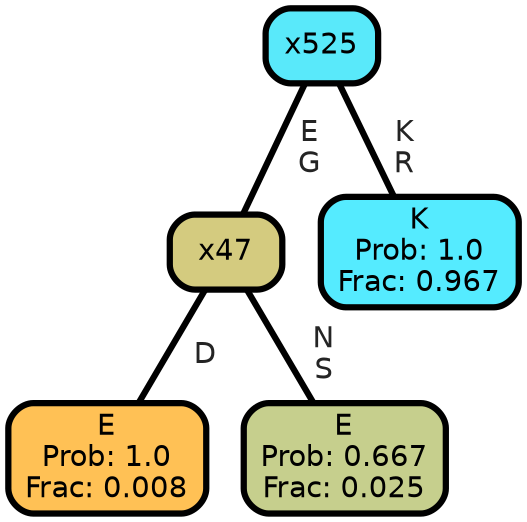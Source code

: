 graph Tree {
node [shape=box, style="filled, rounded",color="black",penwidth="3",fontcolor="black",                 fontname=helvetica] ;
graph [ranksep="0 equally", splines=straight,                 bgcolor=transparent, dpi=200] ;
edge [fontname=helvetica, fontweight=bold,fontcolor=grey14,color=black] ;
0 [label="E
Prob: 1.0
Frac: 0.008", fillcolor="#ffc155"] ;
1 [label="x47", fillcolor="#d4cb7f"] ;
2 [label="E
Prob: 0.667
Frac: 0.025", fillcolor="#c6cf8d"] ;
3 [label="x525", fillcolor="#59e9fa"] ;
4 [label="K
Prob: 1.0
Frac: 0.967", fillcolor="#55ebff"] ;
1 -- 0 [label=" D",penwidth=3] ;
1 -- 2 [label=" N\n S",penwidth=3] ;
3 -- 1 [label=" E\n G",penwidth=3] ;
3 -- 4 [label=" K\n R",penwidth=3] ;
{rank = same;}}
